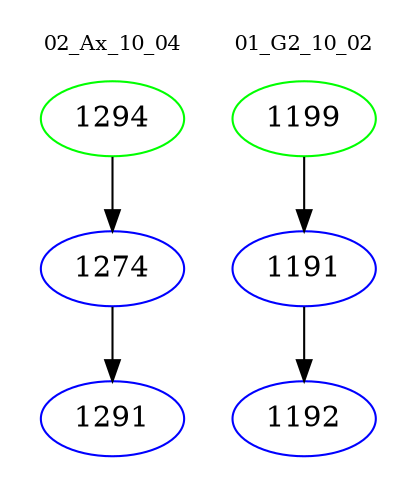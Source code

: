 digraph{
subgraph cluster_0 {
color = white
label = "02_Ax_10_04";
fontsize=10;
T0_1294 [label="1294", color="green"]
T0_1294 -> T0_1274 [color="black"]
T0_1274 [label="1274", color="blue"]
T0_1274 -> T0_1291 [color="black"]
T0_1291 [label="1291", color="blue"]
}
subgraph cluster_1 {
color = white
label = "01_G2_10_02";
fontsize=10;
T1_1199 [label="1199", color="green"]
T1_1199 -> T1_1191 [color="black"]
T1_1191 [label="1191", color="blue"]
T1_1191 -> T1_1192 [color="black"]
T1_1192 [label="1192", color="blue"]
}
}
